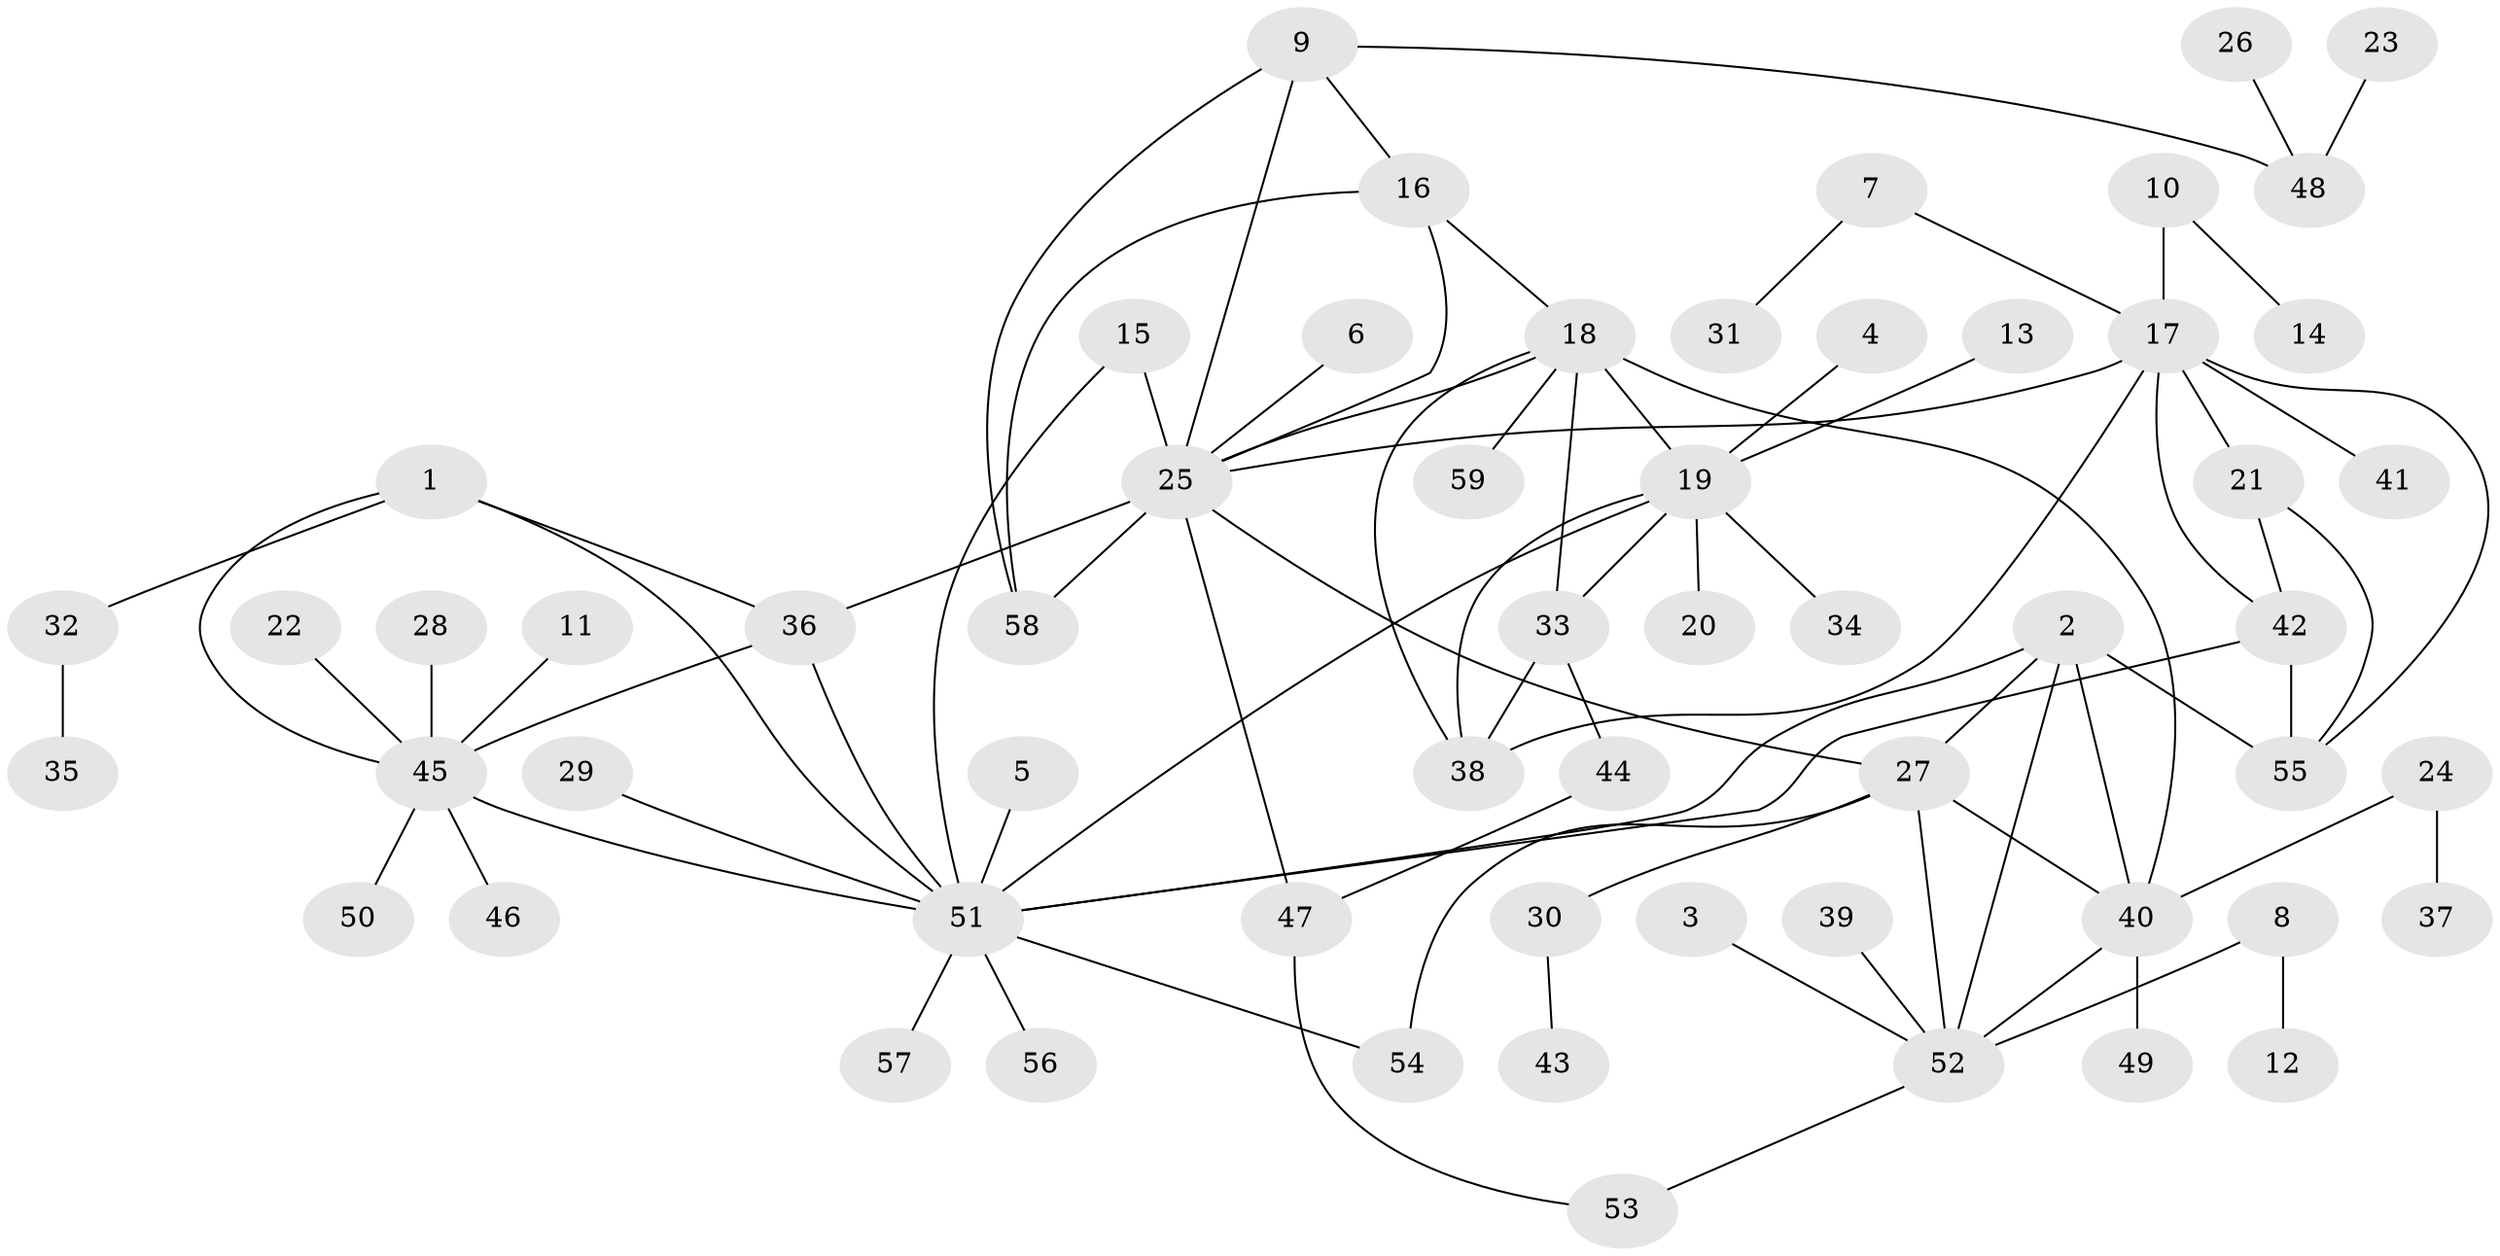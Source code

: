 // original degree distribution, {5: 0.08433734939759036, 13: 0.012048192771084338, 4: 0.07228915662650602, 9: 0.03614457831325301, 8: 0.024096385542168676, 11: 0.012048192771084338, 7: 0.024096385542168676, 1: 0.5662650602409639, 2: 0.1566265060240964, 3: 0.012048192771084338}
// Generated by graph-tools (version 1.1) at 2025/37/03/04/25 23:37:50]
// undirected, 59 vertices, 84 edges
graph export_dot {
  node [color=gray90,style=filled];
  1;
  2;
  3;
  4;
  5;
  6;
  7;
  8;
  9;
  10;
  11;
  12;
  13;
  14;
  15;
  16;
  17;
  18;
  19;
  20;
  21;
  22;
  23;
  24;
  25;
  26;
  27;
  28;
  29;
  30;
  31;
  32;
  33;
  34;
  35;
  36;
  37;
  38;
  39;
  40;
  41;
  42;
  43;
  44;
  45;
  46;
  47;
  48;
  49;
  50;
  51;
  52;
  53;
  54;
  55;
  56;
  57;
  58;
  59;
  1 -- 32 [weight=1.0];
  1 -- 36 [weight=1.0];
  1 -- 45 [weight=1.0];
  1 -- 51 [weight=1.0];
  2 -- 27 [weight=1.0];
  2 -- 40 [weight=1.0];
  2 -- 51 [weight=1.0];
  2 -- 52 [weight=1.0];
  2 -- 55 [weight=1.0];
  3 -- 52 [weight=1.0];
  4 -- 19 [weight=1.0];
  5 -- 51 [weight=1.0];
  6 -- 25 [weight=1.0];
  7 -- 17 [weight=1.0];
  7 -- 31 [weight=1.0];
  8 -- 12 [weight=1.0];
  8 -- 52 [weight=1.0];
  9 -- 16 [weight=1.0];
  9 -- 25 [weight=1.0];
  9 -- 48 [weight=1.0];
  9 -- 58 [weight=1.0];
  10 -- 14 [weight=1.0];
  10 -- 17 [weight=1.0];
  11 -- 45 [weight=1.0];
  13 -- 19 [weight=1.0];
  15 -- 25 [weight=1.0];
  15 -- 51 [weight=1.0];
  16 -- 18 [weight=1.0];
  16 -- 25 [weight=1.0];
  16 -- 58 [weight=1.0];
  17 -- 21 [weight=1.0];
  17 -- 25 [weight=1.0];
  17 -- 38 [weight=1.0];
  17 -- 41 [weight=1.0];
  17 -- 42 [weight=1.0];
  17 -- 55 [weight=1.0];
  18 -- 19 [weight=1.0];
  18 -- 25 [weight=1.0];
  18 -- 33 [weight=1.0];
  18 -- 38 [weight=1.0];
  18 -- 40 [weight=1.0];
  18 -- 59 [weight=1.0];
  19 -- 20 [weight=1.0];
  19 -- 33 [weight=1.0];
  19 -- 34 [weight=1.0];
  19 -- 38 [weight=1.0];
  19 -- 51 [weight=1.0];
  21 -- 42 [weight=1.0];
  21 -- 55 [weight=1.0];
  22 -- 45 [weight=1.0];
  23 -- 48 [weight=1.0];
  24 -- 37 [weight=1.0];
  24 -- 40 [weight=1.0];
  25 -- 27 [weight=1.0];
  25 -- 36 [weight=1.0];
  25 -- 47 [weight=1.0];
  25 -- 58 [weight=1.0];
  26 -- 48 [weight=1.0];
  27 -- 30 [weight=1.0];
  27 -- 40 [weight=1.0];
  27 -- 52 [weight=1.0];
  27 -- 54 [weight=1.0];
  28 -- 45 [weight=1.0];
  29 -- 51 [weight=1.0];
  30 -- 43 [weight=1.0];
  32 -- 35 [weight=1.0];
  33 -- 38 [weight=1.0];
  33 -- 44 [weight=1.0];
  36 -- 45 [weight=1.0];
  36 -- 51 [weight=1.0];
  39 -- 52 [weight=1.0];
  40 -- 49 [weight=1.0];
  40 -- 52 [weight=1.0];
  42 -- 51 [weight=1.0];
  42 -- 55 [weight=1.0];
  44 -- 47 [weight=1.0];
  45 -- 46 [weight=1.0];
  45 -- 50 [weight=1.0];
  45 -- 51 [weight=1.0];
  47 -- 53 [weight=1.0];
  51 -- 54 [weight=1.0];
  51 -- 56 [weight=1.0];
  51 -- 57 [weight=1.0];
  52 -- 53 [weight=1.0];
}
